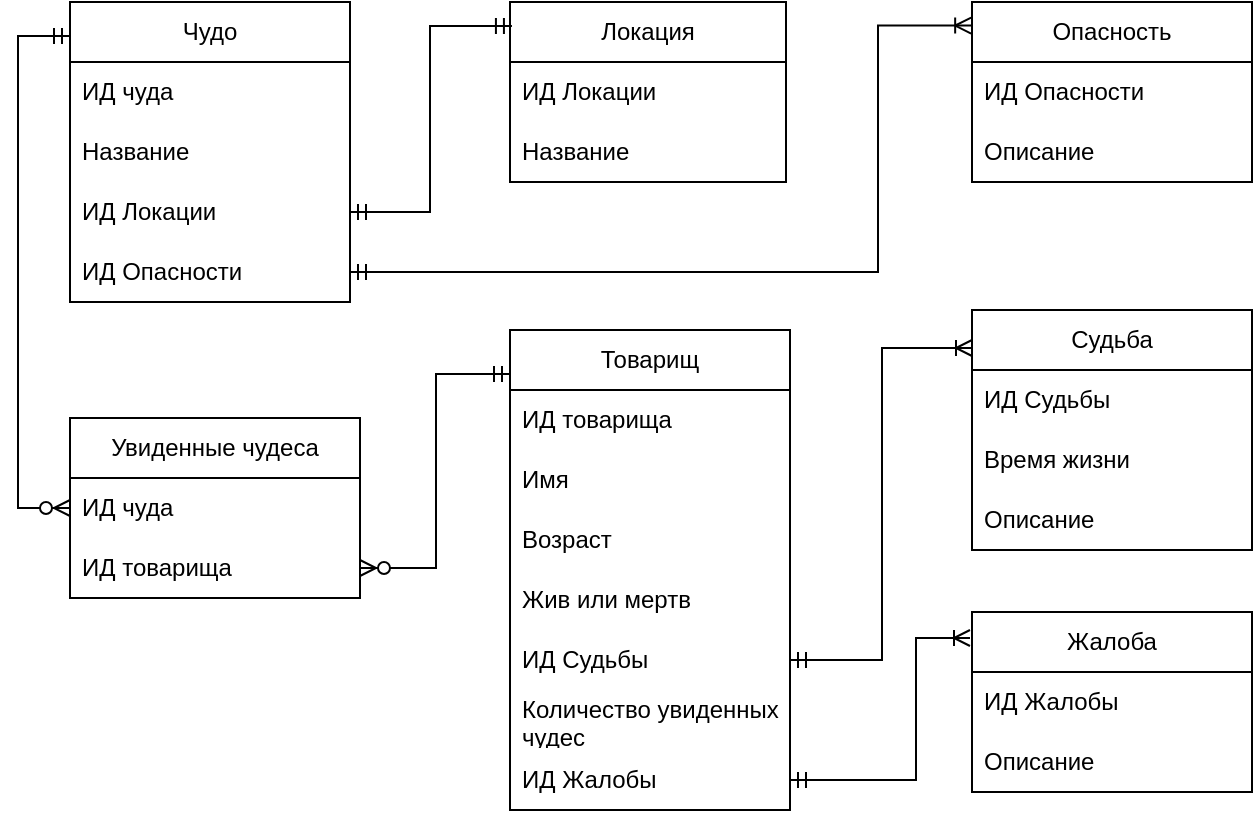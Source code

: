 <mxfile version="20.8.16" type="device"><diagram id="R2lEEEUBdFMjLlhIrx00" name="Page-1"><mxGraphModel dx="1151" dy="673" grid="0" gridSize="10" guides="1" tooltips="1" connect="1" arrows="1" fold="1" page="1" pageScale="1" pageWidth="420" pageHeight="580" math="0" shadow="0" extFonts="Permanent Marker^https://fonts.googleapis.com/css?family=Permanent+Marker"><root><object label="" size="" id="0"><mxCell/></object><mxCell id="1" parent="0"/><mxCell id="DmMWjJhUl3WAc8t7xjQx-1" value="Товарищ" style="swimlane;fontStyle=0;childLayout=stackLayout;horizontal=1;startSize=30;horizontalStack=0;resizeParent=1;resizeParentMax=0;resizeLast=0;collapsible=1;marginBottom=0;whiteSpace=wrap;html=1;" parent="1" vertex="1"><mxGeometry x="355" y="259" width="140" height="240" as="geometry"/></mxCell><mxCell id="DmMWjJhUl3WAc8t7xjQx-2" value="ИД товарища&lt;span style=&quot;white-space: pre;&quot;&gt;&#9;&lt;/span&gt;&lt;br&gt;" style="text;strokeColor=none;fillColor=none;align=left;verticalAlign=middle;spacingLeft=4;spacingRight=4;overflow=hidden;points=[[0,0.5],[1,0.5]];portConstraint=eastwest;rotatable=0;whiteSpace=wrap;html=1;" parent="DmMWjJhUl3WAc8t7xjQx-1" vertex="1"><mxGeometry y="30" width="140" height="30" as="geometry"/></mxCell><mxCell id="DmMWjJhUl3WAc8t7xjQx-3" value="Имя" style="text;strokeColor=none;fillColor=none;align=left;verticalAlign=middle;spacingLeft=4;spacingRight=4;overflow=hidden;points=[[0,0.5],[1,0.5]];portConstraint=eastwest;rotatable=0;whiteSpace=wrap;html=1;" parent="DmMWjJhUl3WAc8t7xjQx-1" vertex="1"><mxGeometry y="60" width="140" height="30" as="geometry"/></mxCell><mxCell id="DmMWjJhUl3WAc8t7xjQx-4" value="Возраст" style="text;strokeColor=none;fillColor=none;align=left;verticalAlign=middle;spacingLeft=4;spacingRight=4;overflow=hidden;points=[[0,0.5],[1,0.5]];portConstraint=eastwest;rotatable=0;whiteSpace=wrap;html=1;" parent="DmMWjJhUl3WAc8t7xjQx-1" vertex="1"><mxGeometry y="90" width="140" height="30" as="geometry"/></mxCell><mxCell id="cymi3lwsogJmv3GtVSbl-6" value="Жив или мертв" style="text;strokeColor=none;fillColor=none;align=left;verticalAlign=middle;spacingLeft=4;spacingRight=4;overflow=hidden;points=[[0,0.5],[1,0.5]];portConstraint=eastwest;rotatable=0;whiteSpace=wrap;html=1;" parent="DmMWjJhUl3WAc8t7xjQx-1" vertex="1"><mxGeometry y="120" width="140" height="30" as="geometry"/></mxCell><mxCell id="cymi3lwsogJmv3GtVSbl-1" value="ИД Судьбы" style="text;strokeColor=none;fillColor=none;align=left;verticalAlign=middle;spacingLeft=4;spacingRight=4;overflow=hidden;points=[[0,0.5],[1,0.5]];portConstraint=eastwest;rotatable=0;whiteSpace=wrap;html=1;" parent="DmMWjJhUl3WAc8t7xjQx-1" vertex="1"><mxGeometry y="150" width="140" height="30" as="geometry"/></mxCell><mxCell id="cymi3lwsogJmv3GtVSbl-2" value="Количество увиденных чудес" style="text;strokeColor=none;fillColor=none;align=left;verticalAlign=middle;spacingLeft=4;spacingRight=4;overflow=hidden;points=[[0,0.5],[1,0.5]];portConstraint=eastwest;rotatable=0;whiteSpace=wrap;html=1;" parent="DmMWjJhUl3WAc8t7xjQx-1" vertex="1"><mxGeometry y="180" width="140" height="30" as="geometry"/></mxCell><mxCell id="cymi3lwsogJmv3GtVSbl-4" value="ИД Жалобы" style="text;strokeColor=none;fillColor=none;align=left;verticalAlign=middle;spacingLeft=4;spacingRight=4;overflow=hidden;points=[[0,0.5],[1,0.5]];portConstraint=eastwest;rotatable=0;whiteSpace=wrap;html=1;" parent="DmMWjJhUl3WAc8t7xjQx-1" vertex="1"><mxGeometry y="210" width="140" height="30" as="geometry"/></mxCell><mxCell id="cymi3lwsogJmv3GtVSbl-7" value="Судьба" style="swimlane;fontStyle=0;childLayout=stackLayout;horizontal=1;startSize=30;horizontalStack=0;resizeParent=1;resizeParentMax=0;resizeLast=0;collapsible=1;marginBottom=0;whiteSpace=wrap;html=1;" parent="1" vertex="1"><mxGeometry x="586" y="249" width="140" height="120" as="geometry"/></mxCell><mxCell id="cymi3lwsogJmv3GtVSbl-8" value="ИД Судьбы" style="text;strokeColor=none;fillColor=none;align=left;verticalAlign=middle;spacingLeft=4;spacingRight=4;overflow=hidden;points=[[0,0.5],[1,0.5]];portConstraint=eastwest;rotatable=0;whiteSpace=wrap;html=1;" parent="cymi3lwsogJmv3GtVSbl-7" vertex="1"><mxGeometry y="30" width="140" height="30" as="geometry"/></mxCell><mxCell id="cymi3lwsogJmv3GtVSbl-9" value="Время жизни" style="text;strokeColor=none;fillColor=none;align=left;verticalAlign=middle;spacingLeft=4;spacingRight=4;overflow=hidden;points=[[0,0.5],[1,0.5]];portConstraint=eastwest;rotatable=0;whiteSpace=wrap;html=1;" parent="cymi3lwsogJmv3GtVSbl-7" vertex="1"><mxGeometry y="60" width="140" height="30" as="geometry"/></mxCell><mxCell id="cymi3lwsogJmv3GtVSbl-10" value="Описание" style="text;strokeColor=none;fillColor=none;align=left;verticalAlign=middle;spacingLeft=4;spacingRight=4;overflow=hidden;points=[[0,0.5],[1,0.5]];portConstraint=eastwest;rotatable=0;whiteSpace=wrap;html=1;" parent="cymi3lwsogJmv3GtVSbl-7" vertex="1"><mxGeometry y="90" width="140" height="30" as="geometry"/></mxCell><mxCell id="cymi3lwsogJmv3GtVSbl-11" value="Жалоба" style="swimlane;fontStyle=0;childLayout=stackLayout;horizontal=1;startSize=30;horizontalStack=0;resizeParent=1;resizeParentMax=0;resizeLast=0;collapsible=1;marginBottom=0;whiteSpace=wrap;html=1;" parent="1" vertex="1"><mxGeometry x="586" y="400" width="140" height="90" as="geometry"/></mxCell><mxCell id="cymi3lwsogJmv3GtVSbl-12" value="ИД Жалобы" style="text;strokeColor=none;fillColor=none;align=left;verticalAlign=middle;spacingLeft=4;spacingRight=4;overflow=hidden;points=[[0,0.5],[1,0.5]];portConstraint=eastwest;rotatable=0;whiteSpace=wrap;html=1;" parent="cymi3lwsogJmv3GtVSbl-11" vertex="1"><mxGeometry y="30" width="140" height="30" as="geometry"/></mxCell><mxCell id="cymi3lwsogJmv3GtVSbl-13" value="Описание" style="text;strokeColor=none;fillColor=none;align=left;verticalAlign=middle;spacingLeft=4;spacingRight=4;overflow=hidden;points=[[0,0.5],[1,0.5]];portConstraint=eastwest;rotatable=0;whiteSpace=wrap;html=1;" parent="cymi3lwsogJmv3GtVSbl-11" vertex="1"><mxGeometry y="60" width="140" height="30" as="geometry"/></mxCell><mxCell id="cymi3lwsogJmv3GtVSbl-15" value="Увиденные чудеса" style="swimlane;fontStyle=0;childLayout=stackLayout;horizontal=1;startSize=30;horizontalStack=0;resizeParent=1;resizeParentMax=0;resizeLast=0;collapsible=1;marginBottom=0;whiteSpace=wrap;html=1;" parent="1" vertex="1"><mxGeometry x="135" y="303" width="145" height="90" as="geometry"/></mxCell><mxCell id="cymi3lwsogJmv3GtVSbl-16" value="ИД чуда" style="text;strokeColor=none;fillColor=none;align=left;verticalAlign=middle;spacingLeft=4;spacingRight=4;overflow=hidden;points=[[0,0.5],[1,0.5]];portConstraint=eastwest;rotatable=0;whiteSpace=wrap;html=1;" parent="cymi3lwsogJmv3GtVSbl-15" vertex="1"><mxGeometry y="30" width="145" height="30" as="geometry"/></mxCell><mxCell id="cymi3lwsogJmv3GtVSbl-17" value="ИД товарища" style="text;strokeColor=none;fillColor=none;align=left;verticalAlign=middle;spacingLeft=4;spacingRight=4;overflow=hidden;points=[[0,0.5],[1,0.5]];portConstraint=eastwest;rotatable=0;whiteSpace=wrap;html=1;" parent="cymi3lwsogJmv3GtVSbl-15" vertex="1"><mxGeometry y="60" width="145" height="30" as="geometry"/></mxCell><mxCell id="cymi3lwsogJmv3GtVSbl-19" value="Чудо" style="swimlane;fontStyle=0;childLayout=stackLayout;horizontal=1;startSize=30;horizontalStack=0;resizeParent=1;resizeParentMax=0;resizeLast=0;collapsible=1;marginBottom=0;whiteSpace=wrap;html=1;" parent="1" vertex="1"><mxGeometry x="135" y="95" width="140" height="150" as="geometry"/></mxCell><mxCell id="cymi3lwsogJmv3GtVSbl-20" value="ИД чуда" style="text;strokeColor=none;fillColor=none;align=left;verticalAlign=middle;spacingLeft=4;spacingRight=4;overflow=hidden;points=[[0,0.5],[1,0.5]];portConstraint=eastwest;rotatable=0;whiteSpace=wrap;html=1;" parent="cymi3lwsogJmv3GtVSbl-19" vertex="1"><mxGeometry y="30" width="140" height="30" as="geometry"/></mxCell><mxCell id="cymi3lwsogJmv3GtVSbl-31" value="Название" style="text;strokeColor=none;fillColor=none;align=left;verticalAlign=middle;spacingLeft=4;spacingRight=4;overflow=hidden;points=[[0,0.5],[1,0.5]];portConstraint=eastwest;rotatable=0;whiteSpace=wrap;html=1;" parent="cymi3lwsogJmv3GtVSbl-19" vertex="1"><mxGeometry y="60" width="140" height="30" as="geometry"/></mxCell><mxCell id="cymi3lwsogJmv3GtVSbl-21" value="ИД Локации" style="text;strokeColor=none;fillColor=none;align=left;verticalAlign=middle;spacingLeft=4;spacingRight=4;overflow=hidden;points=[[0,0.5],[1,0.5]];portConstraint=eastwest;rotatable=0;whiteSpace=wrap;html=1;" parent="cymi3lwsogJmv3GtVSbl-19" vertex="1"><mxGeometry y="90" width="140" height="30" as="geometry"/></mxCell><mxCell id="cymi3lwsogJmv3GtVSbl-22" value="ИД Опасности" style="text;strokeColor=none;fillColor=none;align=left;verticalAlign=middle;spacingLeft=4;spacingRight=4;overflow=hidden;points=[[0,0.5],[1,0.5]];portConstraint=eastwest;rotatable=0;whiteSpace=wrap;html=1;" parent="cymi3lwsogJmv3GtVSbl-19" vertex="1"><mxGeometry y="120" width="140" height="30" as="geometry"/></mxCell><mxCell id="cymi3lwsogJmv3GtVSbl-23" value="Локация" style="swimlane;fontStyle=0;childLayout=stackLayout;horizontal=1;startSize=30;horizontalStack=0;resizeParent=1;resizeParentMax=0;resizeLast=0;collapsible=1;marginBottom=0;whiteSpace=wrap;html=1;" parent="1" vertex="1"><mxGeometry x="355" y="95" width="138" height="90" as="geometry"/></mxCell><mxCell id="cymi3lwsogJmv3GtVSbl-24" value="ИД Локации" style="text;strokeColor=none;fillColor=none;align=left;verticalAlign=middle;spacingLeft=4;spacingRight=4;overflow=hidden;points=[[0,0.5],[1,0.5]];portConstraint=eastwest;rotatable=0;whiteSpace=wrap;html=1;" parent="cymi3lwsogJmv3GtVSbl-23" vertex="1"><mxGeometry y="30" width="138" height="30" as="geometry"/></mxCell><mxCell id="cymi3lwsogJmv3GtVSbl-25" value="Название" style="text;strokeColor=none;fillColor=none;align=left;verticalAlign=middle;spacingLeft=4;spacingRight=4;overflow=hidden;points=[[0,0.5],[1,0.5]];portConstraint=eastwest;rotatable=0;whiteSpace=wrap;html=1;" parent="cymi3lwsogJmv3GtVSbl-23" vertex="1"><mxGeometry y="60" width="138" height="30" as="geometry"/></mxCell><mxCell id="cymi3lwsogJmv3GtVSbl-27" value="Опасность" style="swimlane;fontStyle=0;childLayout=stackLayout;horizontal=1;startSize=30;horizontalStack=0;resizeParent=1;resizeParentMax=0;resizeLast=0;collapsible=1;marginBottom=0;whiteSpace=wrap;html=1;" parent="1" vertex="1"><mxGeometry x="586" y="95" width="140" height="90" as="geometry"/></mxCell><mxCell id="cymi3lwsogJmv3GtVSbl-28" value="ИД Опасности" style="text;strokeColor=none;fillColor=none;align=left;verticalAlign=middle;spacingLeft=4;spacingRight=4;overflow=hidden;points=[[0,0.5],[1,0.5]];portConstraint=eastwest;rotatable=0;whiteSpace=wrap;html=1;" parent="cymi3lwsogJmv3GtVSbl-27" vertex="1"><mxGeometry y="30" width="140" height="30" as="geometry"/></mxCell><mxCell id="cymi3lwsogJmv3GtVSbl-29" value="Описание" style="text;strokeColor=none;fillColor=none;align=left;verticalAlign=middle;spacingLeft=4;spacingRight=4;overflow=hidden;points=[[0,0.5],[1,0.5]];portConstraint=eastwest;rotatable=0;whiteSpace=wrap;html=1;" parent="cymi3lwsogJmv3GtVSbl-27" vertex="1"><mxGeometry y="60" width="140" height="30" as="geometry"/></mxCell><mxCell id="cymi3lwsogJmv3GtVSbl-32" value="" style="edgeStyle=orthogonalEdgeStyle;fontSize=12;html=1;endArrow=ERmandOne;startArrow=ERmandOne;rounded=0;exitX=1;exitY=0.5;exitDx=0;exitDy=0;entryX=0.007;entryY=0.133;entryDx=0;entryDy=0;entryPerimeter=0;" parent="1" source="cymi3lwsogJmv3GtVSbl-21" target="cymi3lwsogJmv3GtVSbl-23" edge="1"><mxGeometry width="100" height="100" relative="1" as="geometry"><mxPoint x="380" y="264" as="sourcePoint"/><mxPoint x="480" y="164" as="targetPoint"/></mxGeometry></mxCell><mxCell id="cymi3lwsogJmv3GtVSbl-33" value="" style="edgeStyle=orthogonalEdgeStyle;fontSize=12;html=1;endArrow=ERoneToMany;startArrow=ERmandOne;rounded=0;exitX=1;exitY=0.5;exitDx=0;exitDy=0;entryX=-0.003;entryY=0.131;entryDx=0;entryDy=0;entryPerimeter=0;" parent="1" source="cymi3lwsogJmv3GtVSbl-22" target="cymi3lwsogJmv3GtVSbl-27" edge="1"><mxGeometry width="100" height="100" relative="1" as="geometry"><mxPoint x="380" y="264" as="sourcePoint"/><mxPoint x="480" y="164" as="targetPoint"/><Array as="points"><mxPoint x="539" y="230"/><mxPoint x="539" y="107"/></Array></mxGeometry></mxCell><mxCell id="cymi3lwsogJmv3GtVSbl-35" value="" style="fontSize=12;html=1;endArrow=ERzeroToMany;startArrow=ERmandOne;rounded=0;entryX=0;entryY=0.5;entryDx=0;entryDy=0;edgeStyle=orthogonalEdgeStyle;" parent="1" target="cymi3lwsogJmv3GtVSbl-16" edge="1"><mxGeometry width="100" height="100" relative="1" as="geometry"><mxPoint x="135" y="112" as="sourcePoint"/><mxPoint x="480" y="264" as="targetPoint"/><Array as="points"><mxPoint x="135" y="112"/><mxPoint x="109" y="112"/><mxPoint x="109" y="348"/></Array></mxGeometry></mxCell><mxCell id="cymi3lwsogJmv3GtVSbl-36" value="" style="edgeStyle=orthogonalEdgeStyle;fontSize=12;html=1;endArrow=ERzeroToMany;startArrow=ERmandOne;rounded=0;entryX=1;entryY=0.5;entryDx=0;entryDy=0;" parent="1" target="cymi3lwsogJmv3GtVSbl-17" edge="1"><mxGeometry width="100" height="100" relative="1" as="geometry"><mxPoint x="355" y="281" as="sourcePoint"/><mxPoint x="480" y="264" as="targetPoint"/><Array as="points"><mxPoint x="318" y="281"/><mxPoint x="318" y="378"/></Array></mxGeometry></mxCell><mxCell id="cymi3lwsogJmv3GtVSbl-37" value="" style="edgeStyle=orthogonalEdgeStyle;fontSize=12;html=1;endArrow=ERoneToMany;startArrow=ERmandOne;rounded=0;exitX=1;exitY=0.5;exitDx=0;exitDy=0;" parent="1" source="cymi3lwsogJmv3GtVSbl-1" edge="1"><mxGeometry width="100" height="100" relative="1" as="geometry"><mxPoint x="474" y="340" as="sourcePoint"/><mxPoint x="586" y="268" as="targetPoint"/><Array as="points"><mxPoint x="541" y="424"/><mxPoint x="541" y="268"/></Array></mxGeometry></mxCell><mxCell id="cymi3lwsogJmv3GtVSbl-38" value="" style="edgeStyle=orthogonalEdgeStyle;fontSize=12;html=1;endArrow=ERoneToMany;startArrow=ERmandOne;rounded=0;exitX=1;exitY=0.5;exitDx=0;exitDy=0;" parent="1" source="cymi3lwsogJmv3GtVSbl-4" edge="1"><mxGeometry width="100" height="100" relative="1" as="geometry"><mxPoint x="295" y="250" as="sourcePoint"/><mxPoint x="585" y="413" as="targetPoint"/><Array as="points"><mxPoint x="558" y="484"/><mxPoint x="558" y="413"/></Array></mxGeometry></mxCell></root></mxGraphModel></diagram></mxfile>
